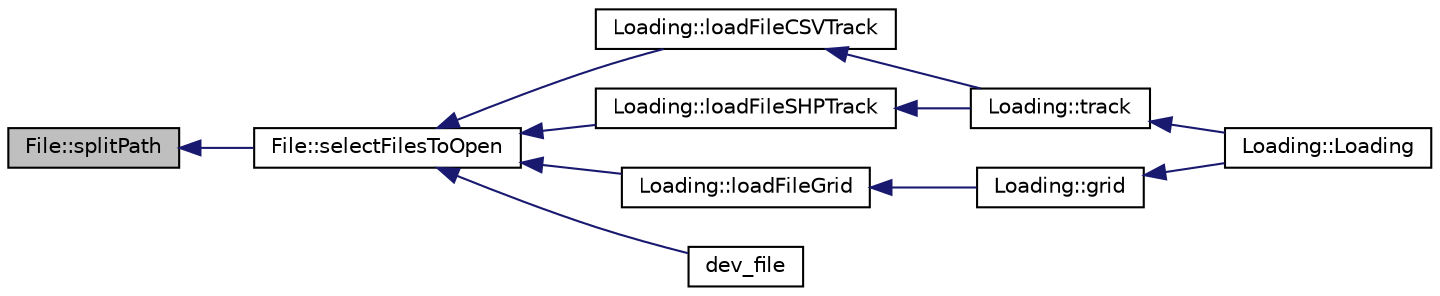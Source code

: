 digraph "File::splitPath"
{
 // INTERACTIVE_SVG=YES
  bgcolor="transparent";
  edge [fontname="Helvetica",fontsize="10",labelfontname="Helvetica",labelfontsize="10"];
  node [fontname="Helvetica",fontsize="10",shape=record];
  rankdir="LR";
  Node1 [label="File::splitPath",height=0.2,width=0.4,color="black", fillcolor="grey75", style="filled", fontcolor="black"];
  Node1 -> Node2 [dir="back",color="midnightblue",fontsize="10",style="solid",fontname="Helvetica"];
  Node2 [label="File::selectFilesToOpen",height=0.2,width=0.4,color="black",URL="$class_file.html#a7177a8eac75b0fc5425ebd65e16c2d6f",tooltip="The UI to select the file&#39;s path to open. "];
  Node2 -> Node3 [dir="back",color="midnightblue",fontsize="10",style="solid",fontname="Helvetica"];
  Node3 [label="Loading::loadFileCSVTrack",height=0.2,width=0.4,color="black",URL="$class_loading.html#ae0c96193667418083fc4a8c6cc19d9db",tooltip="loadFileCSVTrack Get File of SHP track "];
  Node3 -> Node4 [dir="back",color="midnightblue",fontsize="10",style="solid",fontname="Helvetica"];
  Node4 [label="Loading::track",height=0.2,width=0.4,color="black",URL="$class_loading.html#ab603e821bd6b047fb04285e926974ff6",tooltip="track "];
  Node4 -> Node5 [dir="back",color="midnightblue",fontsize="10",style="solid",fontname="Helvetica"];
  Node5 [label="Loading::Loading",height=0.2,width=0.4,color="black",URL="$class_loading.html#a7634c001ec052e10c402e49f5be030db"];
  Node2 -> Node6 [dir="back",color="midnightblue",fontsize="10",style="solid",fontname="Helvetica"];
  Node6 [label="Loading::loadFileSHPTrack",height=0.2,width=0.4,color="black",URL="$class_loading.html#a9a01f3e328100b681f3f08192fc9b208",tooltip="loadFileSHPTrack Get File of CSV track "];
  Node6 -> Node4 [dir="back",color="midnightblue",fontsize="10",style="solid",fontname="Helvetica"];
  Node2 -> Node7 [dir="back",color="midnightblue",fontsize="10",style="solid",fontname="Helvetica"];
  Node7 [label="Loading::loadFileGrid",height=0.2,width=0.4,color="black",URL="$class_loading.html#a84d718939a74cf1680ea3e2409324194",tooltip="loadFileGrid Get File of grid "];
  Node7 -> Node8 [dir="back",color="midnightblue",fontsize="10",style="solid",fontname="Helvetica"];
  Node8 [label="Loading::grid",height=0.2,width=0.4,color="black",URL="$class_loading.html#afb0b2fe451bdc3f6f2cc186903df96b4",tooltip="grid "];
  Node8 -> Node5 [dir="back",color="midnightblue",fontsize="10",style="solid",fontname="Helvetica"];
  Node2 -> Node9 [dir="back",color="midnightblue",fontsize="10",style="solid",fontname="Helvetica"];
  Node9 [label="dev_file",height=0.2,width=0.4,color="black",URL="$main_8cpp.html#a78a67b17d4d189a7c0732ad1ac54912e"];
}
